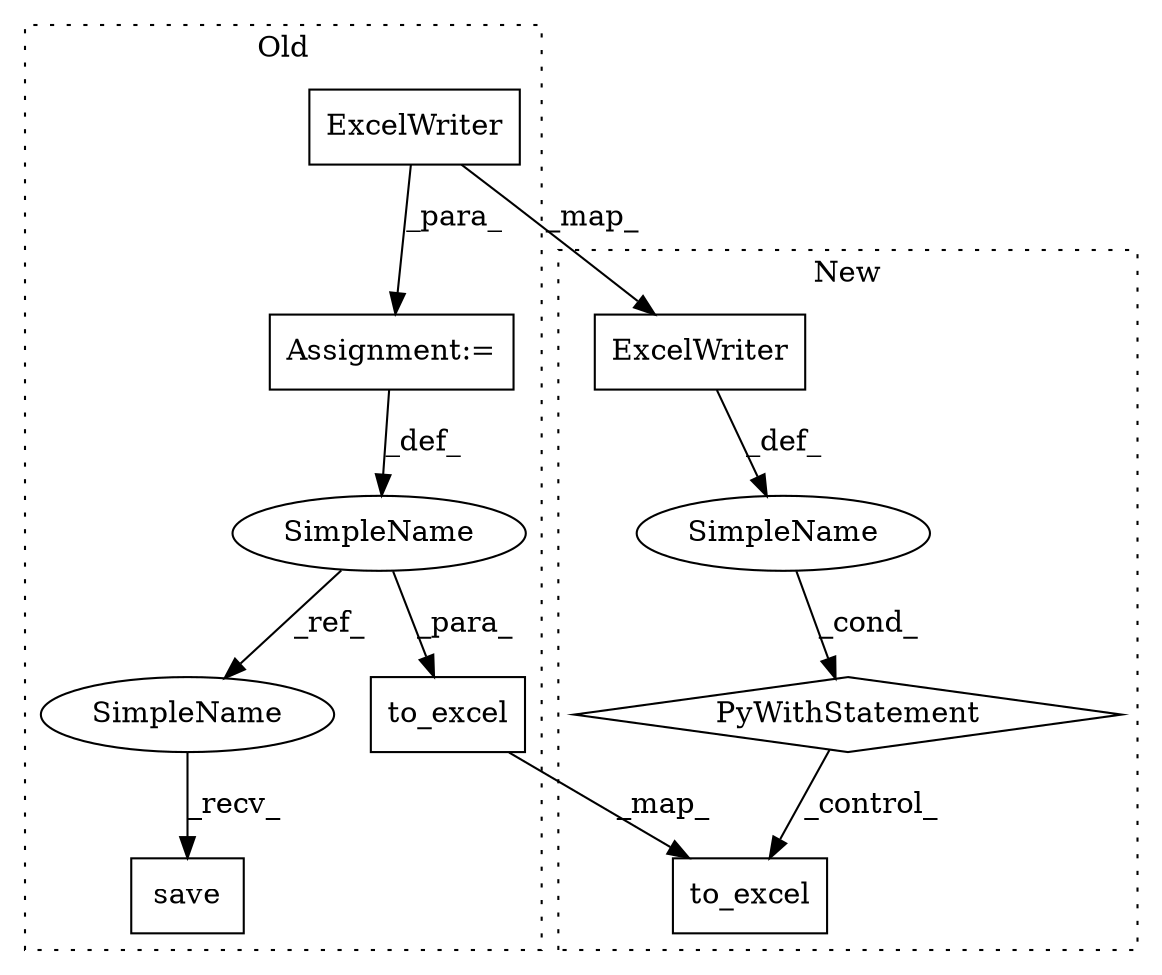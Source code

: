 digraph G {
subgraph cluster0 {
1 [label="to_excel" a="32" s="964,979" l="9,1" shape="box"];
5 [label="SimpleName" a="42" s="926" l="6" shape="ellipse"];
6 [label="save" a="32" s="1243" l="6" shape="box"];
7 [label="Assignment:=" a="7" s="932" l="1" shape="box"];
9 [label="ExcelWriter" a="32" s="933,949" l="12,1" shape="box"];
10 [label="SimpleName" a="42" s="1236" l="6" shape="ellipse"];
label = "Old";
style="dotted";
}
subgraph cluster1 {
2 [label="to_excel" a="32" s="991,1006" l="9,1" shape="box"];
3 [label="SimpleName" a="42" s="" l="" shape="ellipse"];
4 [label="PyWithStatement" a="104" s="926,953" l="10,2" shape="diamond"];
8 [label="ExcelWriter" a="32" s="936,952" l="12,1" shape="box"];
label = "New";
style="dotted";
}
1 -> 2 [label="_map_"];
3 -> 4 [label="_cond_"];
4 -> 2 [label="_control_"];
5 -> 10 [label="_ref_"];
5 -> 1 [label="_para_"];
7 -> 5 [label="_def_"];
8 -> 3 [label="_def_"];
9 -> 8 [label="_map_"];
9 -> 7 [label="_para_"];
10 -> 6 [label="_recv_"];
}